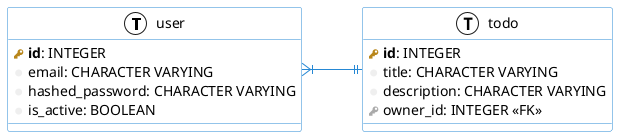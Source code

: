 @startuml sql-diagram

left to right direction
skinparam roundcorner 5
skinparam linetype ortho
skinparam shadowing false
skinparam handwritten false
skinparam class {
    BackgroundColor white
    ArrowColor #2688d4
    BorderColor #2688d4
}

!define primary_key(x) <b><color:#b8861b><&key></color> x</b>
!define foreign_key(x) <color:#aaaaaa><&key></color> x
!define column(x) <color:#efefef><&media-record></color> x
!define table(x) entity x << (T, white) >>

table( user ) {
    primary_key(id): INTEGER
    column(email): CHARACTER VARYING
    column(hashed_password): CHARACTER VARYING
    column(is_active): BOOLEAN
}

table( todo ) {
    primary_key( id ): INTEGER 
    column(title): CHARACTER VARYING
    column(description): CHARACTER VARYING
    foreign_key(owner_id): INTEGER <<FK>>
}

user }|--|| todo

@enduml
